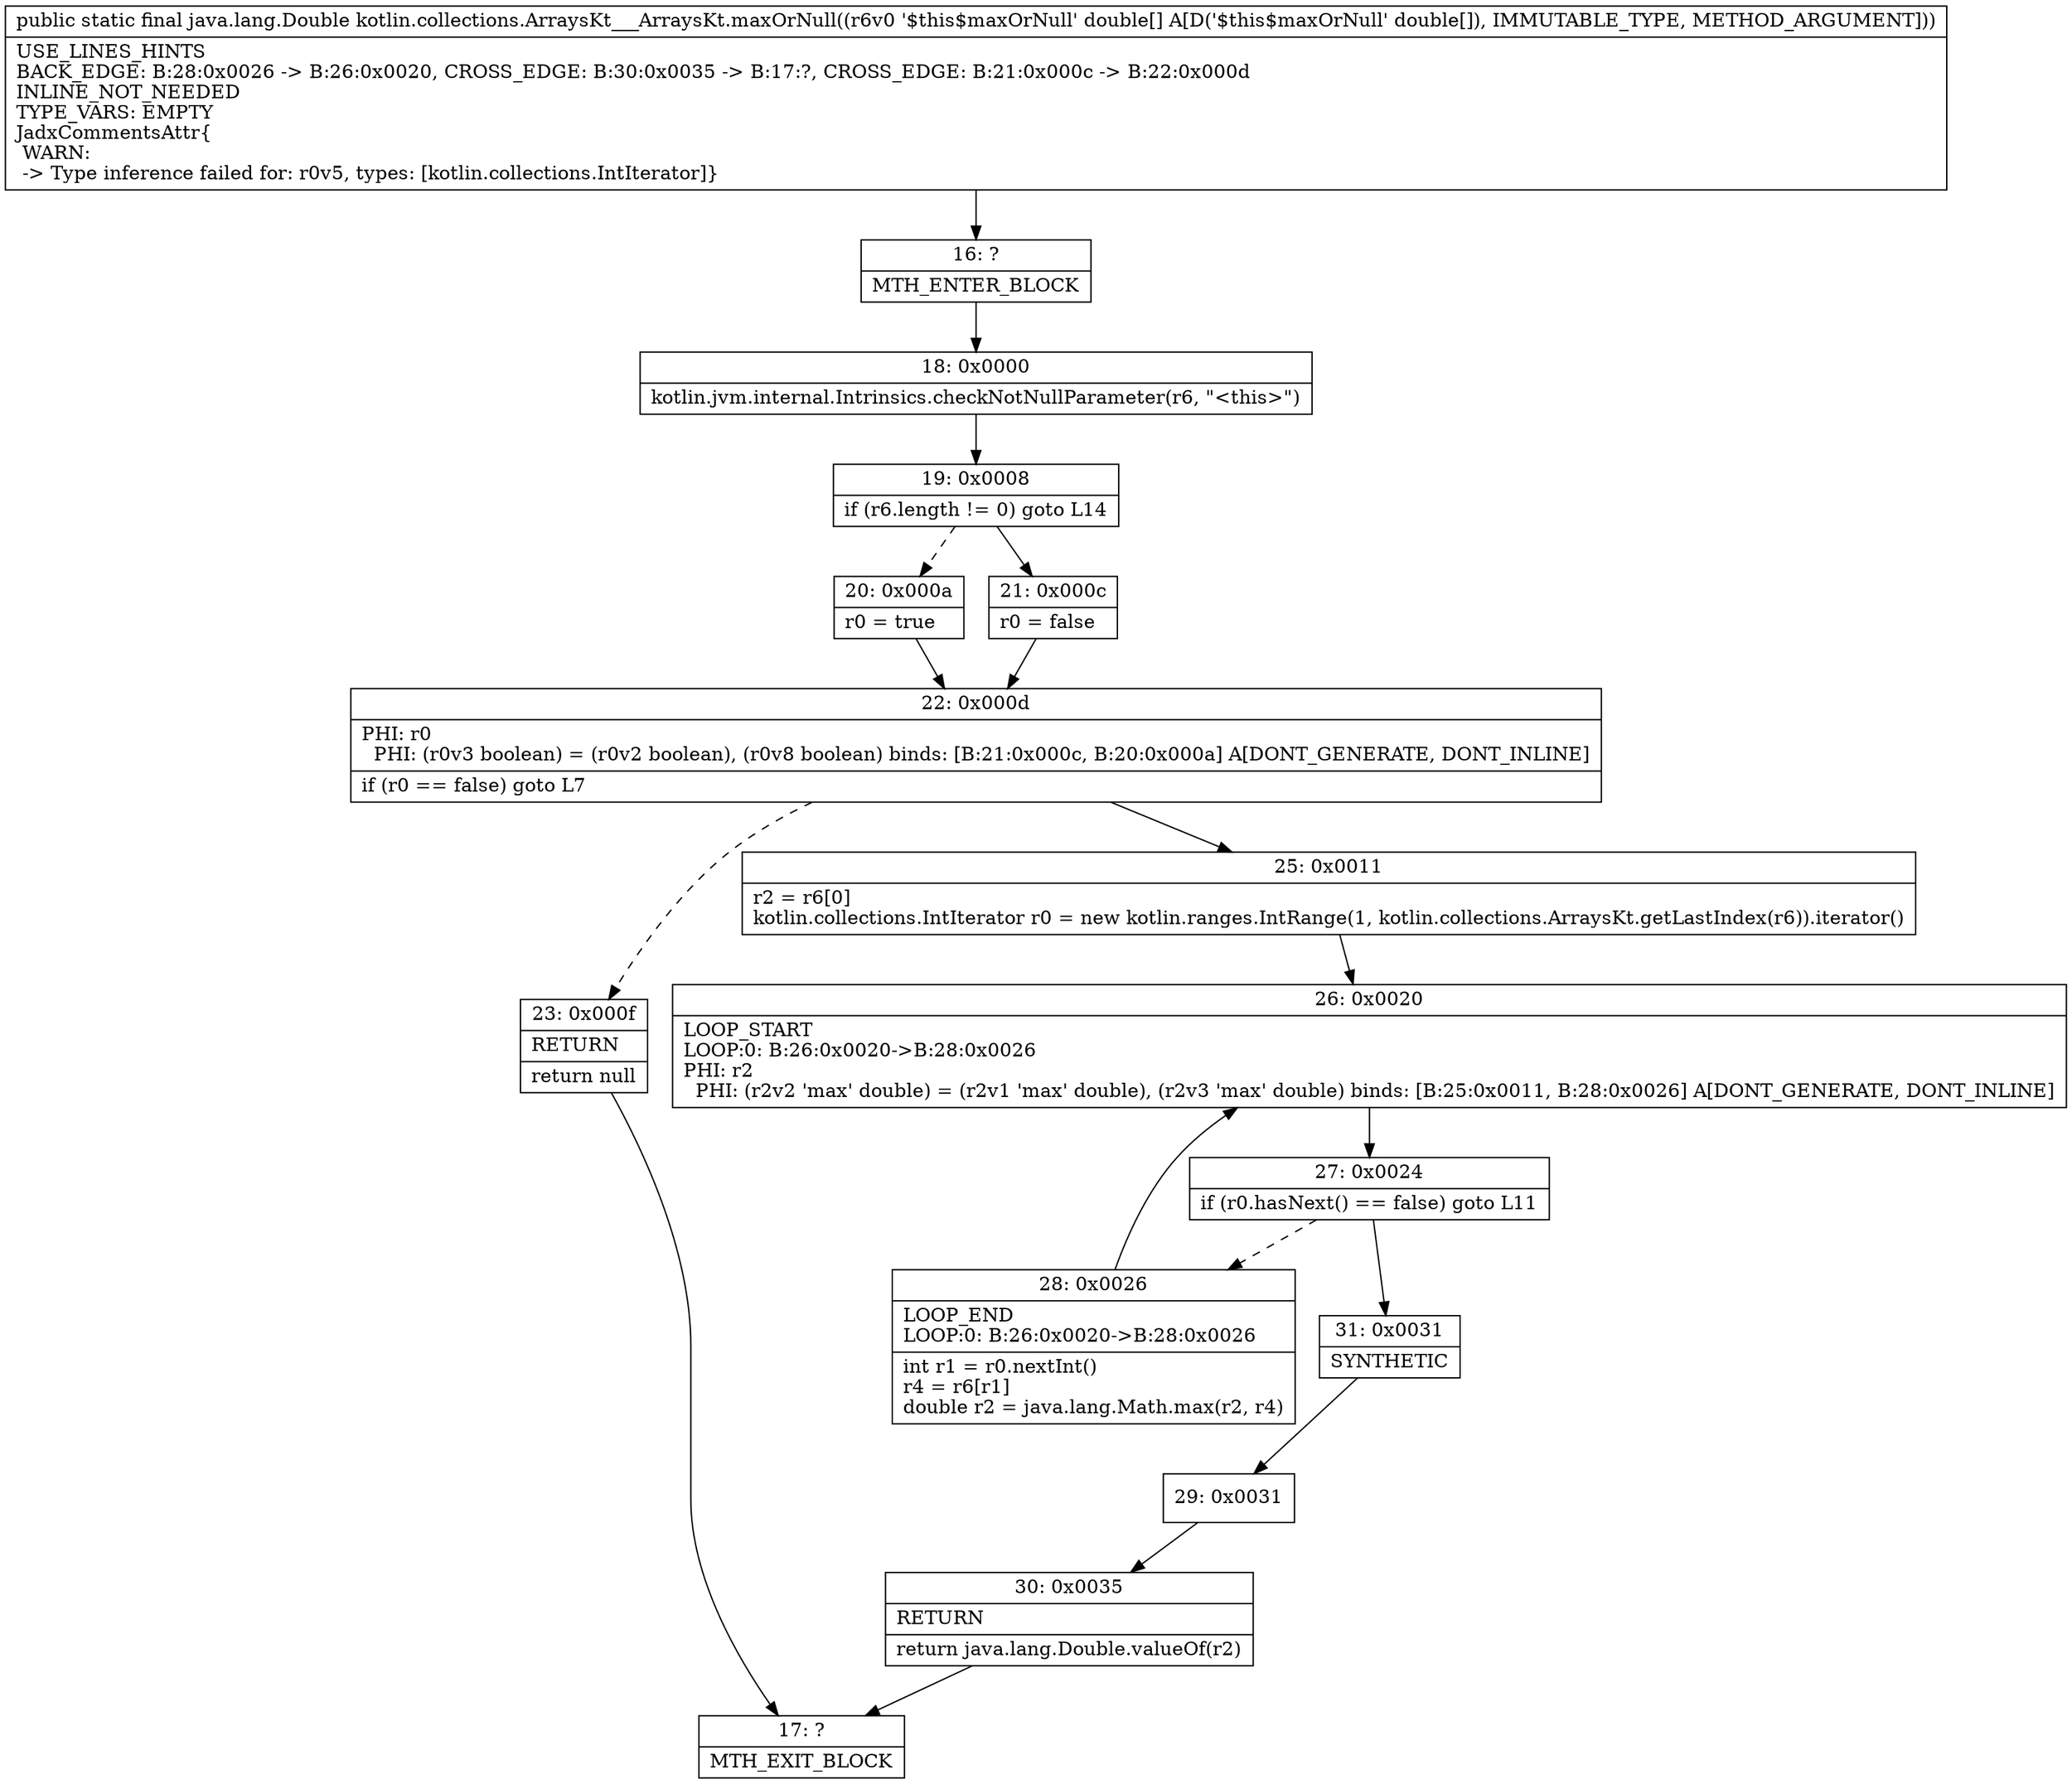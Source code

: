 digraph "CFG forkotlin.collections.ArraysKt___ArraysKt.maxOrNull([D)Ljava\/lang\/Double;" {
Node_16 [shape=record,label="{16\:\ ?|MTH_ENTER_BLOCK\l}"];
Node_18 [shape=record,label="{18\:\ 0x0000|kotlin.jvm.internal.Intrinsics.checkNotNullParameter(r6, \"\<this\>\")\l}"];
Node_19 [shape=record,label="{19\:\ 0x0008|if (r6.length != 0) goto L14\l}"];
Node_20 [shape=record,label="{20\:\ 0x000a|r0 = true\l}"];
Node_22 [shape=record,label="{22\:\ 0x000d|PHI: r0 \l  PHI: (r0v3 boolean) = (r0v2 boolean), (r0v8 boolean) binds: [B:21:0x000c, B:20:0x000a] A[DONT_GENERATE, DONT_INLINE]\l|if (r0 == false) goto L7\l}"];
Node_23 [shape=record,label="{23\:\ 0x000f|RETURN\l|return null\l}"];
Node_17 [shape=record,label="{17\:\ ?|MTH_EXIT_BLOCK\l}"];
Node_25 [shape=record,label="{25\:\ 0x0011|r2 = r6[0]\lkotlin.collections.IntIterator r0 = new kotlin.ranges.IntRange(1, kotlin.collections.ArraysKt.getLastIndex(r6)).iterator()\l}"];
Node_26 [shape=record,label="{26\:\ 0x0020|LOOP_START\lLOOP:0: B:26:0x0020\-\>B:28:0x0026\lPHI: r2 \l  PHI: (r2v2 'max' double) = (r2v1 'max' double), (r2v3 'max' double) binds: [B:25:0x0011, B:28:0x0026] A[DONT_GENERATE, DONT_INLINE]\l}"];
Node_27 [shape=record,label="{27\:\ 0x0024|if (r0.hasNext() == false) goto L11\l}"];
Node_28 [shape=record,label="{28\:\ 0x0026|LOOP_END\lLOOP:0: B:26:0x0020\-\>B:28:0x0026\l|int r1 = r0.nextInt()\lr4 = r6[r1]\ldouble r2 = java.lang.Math.max(r2, r4)\l}"];
Node_31 [shape=record,label="{31\:\ 0x0031|SYNTHETIC\l}"];
Node_29 [shape=record,label="{29\:\ 0x0031}"];
Node_30 [shape=record,label="{30\:\ 0x0035|RETURN\l|return java.lang.Double.valueOf(r2)\l}"];
Node_21 [shape=record,label="{21\:\ 0x000c|r0 = false\l}"];
MethodNode[shape=record,label="{public static final java.lang.Double kotlin.collections.ArraysKt___ArraysKt.maxOrNull((r6v0 '$this$maxOrNull' double[] A[D('$this$maxOrNull' double[]), IMMUTABLE_TYPE, METHOD_ARGUMENT]))  | USE_LINES_HINTS\lBACK_EDGE: B:28:0x0026 \-\> B:26:0x0020, CROSS_EDGE: B:30:0x0035 \-\> B:17:?, CROSS_EDGE: B:21:0x000c \-\> B:22:0x000d\lINLINE_NOT_NEEDED\lTYPE_VARS: EMPTY\lJadxCommentsAttr\{\l WARN: \l \-\> Type inference failed for: r0v5, types: [kotlin.collections.IntIterator]\}\l}"];
MethodNode -> Node_16;Node_16 -> Node_18;
Node_18 -> Node_19;
Node_19 -> Node_20[style=dashed];
Node_19 -> Node_21;
Node_20 -> Node_22;
Node_22 -> Node_23[style=dashed];
Node_22 -> Node_25;
Node_23 -> Node_17;
Node_25 -> Node_26;
Node_26 -> Node_27;
Node_27 -> Node_28[style=dashed];
Node_27 -> Node_31;
Node_28 -> Node_26;
Node_31 -> Node_29;
Node_29 -> Node_30;
Node_30 -> Node_17;
Node_21 -> Node_22;
}

